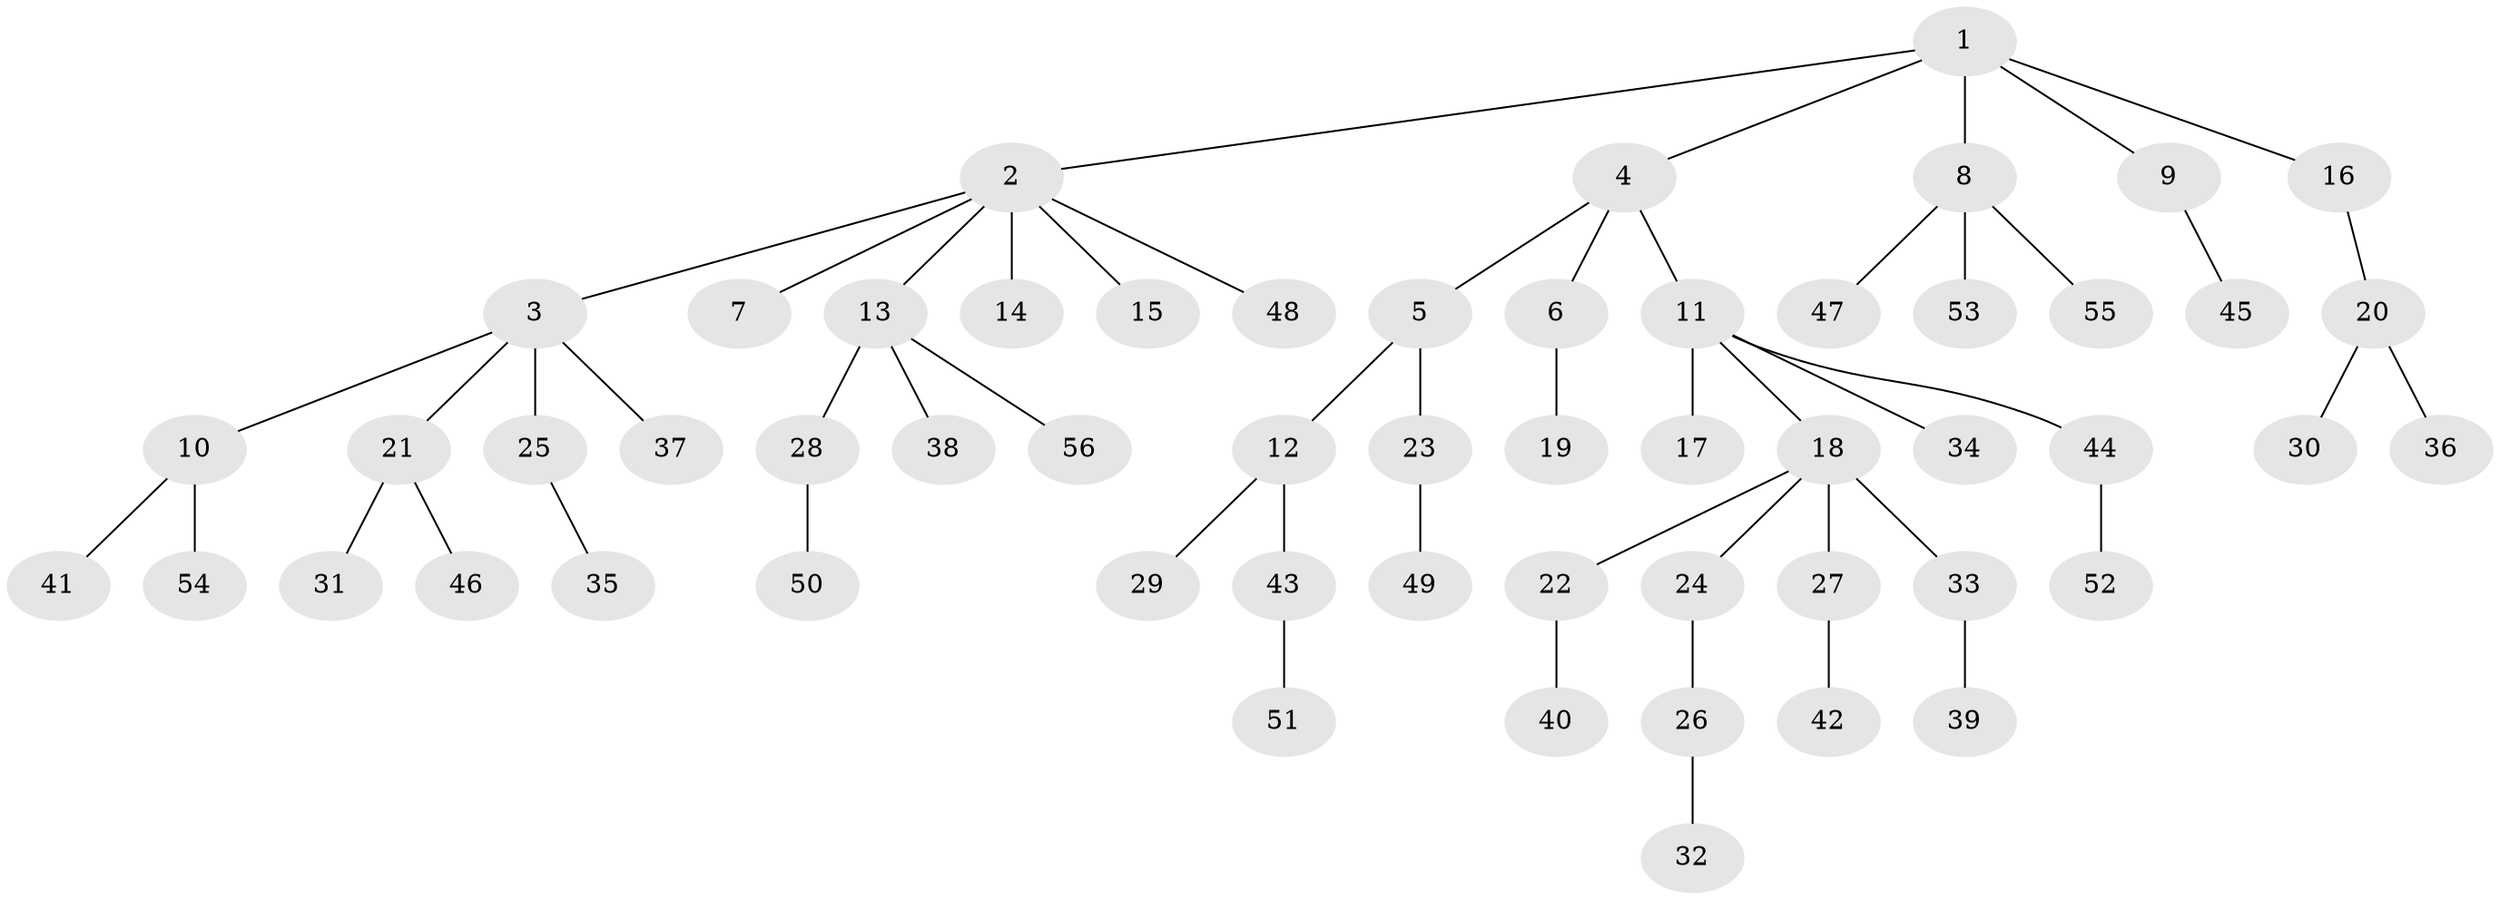 // coarse degree distribution, {7: 0.027777777777777776, 6: 0.027777777777777776, 4: 0.027777777777777776, 3: 0.08333333333333333, 1: 0.6111111111111112, 2: 0.16666666666666666, 5: 0.05555555555555555}
// Generated by graph-tools (version 1.1) at 2025/52/02/27/25 19:52:12]
// undirected, 56 vertices, 55 edges
graph export_dot {
graph [start="1"]
  node [color=gray90,style=filled];
  1;
  2;
  3;
  4;
  5;
  6;
  7;
  8;
  9;
  10;
  11;
  12;
  13;
  14;
  15;
  16;
  17;
  18;
  19;
  20;
  21;
  22;
  23;
  24;
  25;
  26;
  27;
  28;
  29;
  30;
  31;
  32;
  33;
  34;
  35;
  36;
  37;
  38;
  39;
  40;
  41;
  42;
  43;
  44;
  45;
  46;
  47;
  48;
  49;
  50;
  51;
  52;
  53;
  54;
  55;
  56;
  1 -- 2;
  1 -- 4;
  1 -- 8;
  1 -- 9;
  1 -- 16;
  2 -- 3;
  2 -- 7;
  2 -- 13;
  2 -- 14;
  2 -- 15;
  2 -- 48;
  3 -- 10;
  3 -- 21;
  3 -- 25;
  3 -- 37;
  4 -- 5;
  4 -- 6;
  4 -- 11;
  5 -- 12;
  5 -- 23;
  6 -- 19;
  8 -- 47;
  8 -- 53;
  8 -- 55;
  9 -- 45;
  10 -- 41;
  10 -- 54;
  11 -- 17;
  11 -- 18;
  11 -- 34;
  11 -- 44;
  12 -- 29;
  12 -- 43;
  13 -- 28;
  13 -- 38;
  13 -- 56;
  16 -- 20;
  18 -- 22;
  18 -- 24;
  18 -- 27;
  18 -- 33;
  20 -- 30;
  20 -- 36;
  21 -- 31;
  21 -- 46;
  22 -- 40;
  23 -- 49;
  24 -- 26;
  25 -- 35;
  26 -- 32;
  27 -- 42;
  28 -- 50;
  33 -- 39;
  43 -- 51;
  44 -- 52;
}
